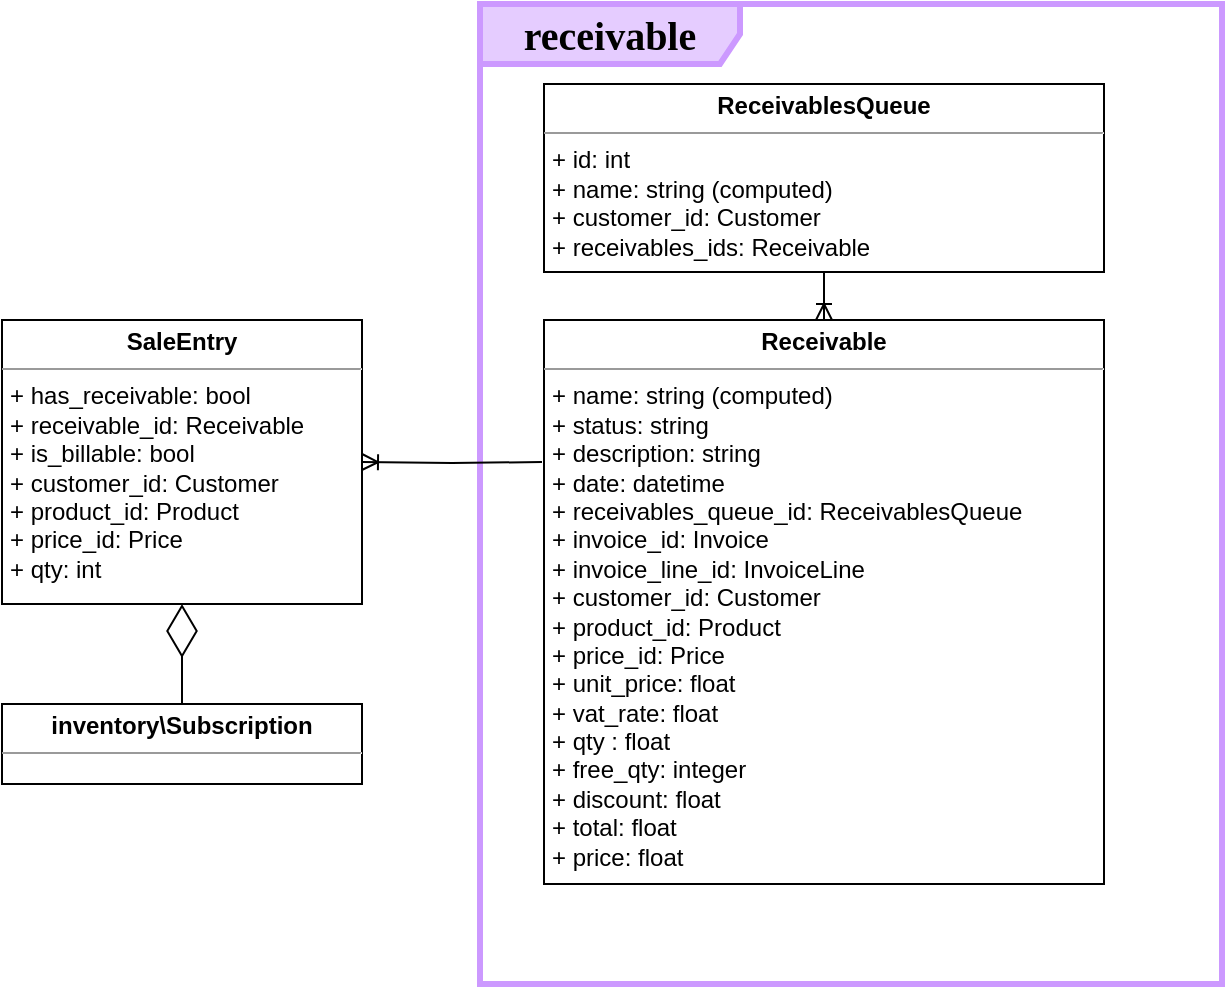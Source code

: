 <mxfile version="21.4.0" type="device">
  <diagram name="Page-1" id="uKoJo8NfshbDeFCchptL">
    <mxGraphModel dx="-624" dy="519" grid="1" gridSize="10" guides="1" tooltips="1" connect="1" arrows="1" fold="1" page="1" pageScale="1" pageWidth="827" pageHeight="1169" math="0" shadow="0">
      <root>
        <mxCell id="0" />
        <mxCell id="1" parent="0" />
        <mxCell id="GoDBj2HVNSx11TXOrV8N-1" value="&lt;font style=&quot;font-size: 20px;&quot;&gt;&lt;b&gt;receivable&lt;/b&gt;&lt;/font&gt;" style="shape=umlFrame;whiteSpace=wrap;html=1;rounded=0;shadow=0;comic=0;labelBackgroundColor=none;strokeWidth=3;fontFamily=Verdana;fontSize=10;align=center;width=130;height=30;fillColor=#E5CCFF;strokeColor=#CC99FF;" parent="1" vertex="1">
          <mxGeometry x="1979" y="40" width="371" height="490" as="geometry" />
        </mxCell>
        <mxCell id="GoDBj2HVNSx11TXOrV8N-2" value="&lt;p style=&quot;margin: 0px ; margin-top: 4px ; text-align: center&quot;&gt;&lt;b&gt;Receivable&lt;/b&gt;&lt;/p&gt;&lt;hr size=&quot;1&quot;&gt;&lt;p style=&quot;margin: 0px ; margin-left: 4px&quot;&gt;&lt;span style=&quot;background-color: initial;&quot;&gt;+ name: string (computed)&lt;/span&gt;&lt;br&gt;&lt;/p&gt;&lt;p style=&quot;border-color: var(--border-color); margin: 0px 0px 0px 4px;&quot;&gt;+ status: string&lt;br style=&quot;border-color: var(--border-color);&quot;&gt;&lt;/p&gt;&lt;p style=&quot;border-color: var(--border-color); margin: 0px 0px 0px 4px;&quot;&gt;+ description: string&lt;br style=&quot;border-color: var(--border-color);&quot;&gt;&lt;/p&gt;&lt;p style=&quot;margin: 0px ; margin-left: 4px&quot;&gt;+ date: datetime&lt;br&gt;&lt;/p&gt;&lt;p style=&quot;margin: 0px ; margin-left: 4px&quot;&gt;+ receivables_queue_id: ReceivablesQueue&lt;br&gt;&lt;/p&gt;&lt;p style=&quot;margin: 0px 0px 0px 4px;&quot;&gt;&lt;span style=&quot;background-color: initial;&quot;&gt;+ invoice_id: Invoice&lt;/span&gt;&lt;br&gt;&lt;/p&gt;&lt;p style=&quot;margin: 0px 0px 0px 4px;&quot;&gt;+ invoice_line_id: InvoiceLine&lt;/p&gt;&lt;p style=&quot;margin: 0px 0px 0px 4px;&quot;&gt;+ customer_id: Customer&lt;/p&gt;&lt;p style=&quot;margin: 0px 0px 0px 4px;&quot;&gt;&lt;span style=&quot;background-color: initial;&quot;&gt;+ product_id: Product&lt;/span&gt;&lt;br&gt;&lt;/p&gt;&lt;p style=&quot;margin: 0px 0px 0px 4px;&quot;&gt;+ price_id: Price&lt;/p&gt;&lt;p style=&quot;margin: 0px 0px 0px 4px;&quot;&gt;+ unit_price: float&lt;/p&gt;&lt;p style=&quot;margin: 0px 0px 0px 4px;&quot;&gt;+ vat_rate: float&lt;/p&gt;&lt;p style=&quot;margin: 0px 0px 0px 4px;&quot;&gt;+ qty : float&lt;/p&gt;&lt;p style=&quot;margin: 0px 0px 0px 4px;&quot;&gt;+ free_qty: integer&lt;/p&gt;&lt;p style=&quot;margin: 0px 0px 0px 4px;&quot;&gt;+ discount: float&lt;/p&gt;&lt;p style=&quot;margin: 0px 0px 0px 4px;&quot;&gt;+ total: float&lt;/p&gt;&lt;p style=&quot;margin: 0px 0px 0px 4px;&quot;&gt;+ price: float&lt;/p&gt;&lt;p style=&quot;margin: 0px 0px 0px 4px;&quot;&gt;&lt;br&gt;&lt;/p&gt;" style="verticalAlign=top;align=left;overflow=fill;fontSize=12;fontFamily=Helvetica;html=1;rounded=0;shadow=0;comic=0;labelBackgroundColor=none;strokeWidth=1" parent="1" vertex="1">
          <mxGeometry x="2011" y="198" width="280" height="282" as="geometry" />
        </mxCell>
        <mxCell id="GoDBj2HVNSx11TXOrV8N-3" value="&lt;p style=&quot;margin: 0px ; margin-top: 4px ; text-align: center&quot;&gt;&lt;b&gt;ReceivablesQueue&lt;/b&gt;&lt;/p&gt;&lt;hr size=&quot;1&quot;&gt;&lt;p style=&quot;margin: 0px ; margin-left: 4px&quot;&gt;+ id: int&lt;/p&gt;&lt;p style=&quot;border-color: var(--border-color); margin: 0px 0px 0px 4px;&quot;&gt;+ name: string (computed)&lt;br&gt;&lt;/p&gt;&lt;p style=&quot;border-color: var(--border-color); margin: 0px 0px 0px 4px;&quot;&gt;+ customer_id: Customer&lt;/p&gt;&lt;p style=&quot;border-color: var(--border-color); margin: 0px 0px 0px 4px;&quot;&gt;&lt;span style=&quot;background-color: initial;&quot;&gt;+ receivables_ids: Receivable&lt;/span&gt;&lt;br&gt;&lt;/p&gt;&lt;p style=&quot;margin: 0px 0px 0px 4px;&quot;&gt;&lt;br&gt;&lt;/p&gt;&lt;p style=&quot;margin: 0px 0px 0px 4px;&quot;&gt;&lt;br&gt;&lt;/p&gt;&lt;p style=&quot;margin: 0px 0px 0px 4px;&quot;&gt;&lt;br&gt;&lt;/p&gt;&lt;p style=&quot;margin: 0px 0px 0px 4px;&quot;&gt;&lt;br&gt;&lt;/p&gt;&lt;p style=&quot;margin: 0px 0px 0px 4px;&quot;&gt;&lt;br&gt;&lt;/p&gt;&lt;p style=&quot;margin: 0px 0px 0px 4px;&quot;&gt;&lt;br&gt;&lt;/p&gt;&lt;p style=&quot;margin: 0px 0px 0px 4px;&quot;&gt;&lt;br&gt;&lt;/p&gt;" style="verticalAlign=top;align=left;overflow=fill;fontSize=12;fontFamily=Helvetica;html=1;rounded=0;shadow=0;comic=0;labelBackgroundColor=none;strokeWidth=1" parent="1" vertex="1">
          <mxGeometry x="2011" y="80" width="280" height="94" as="geometry" />
        </mxCell>
        <mxCell id="GoDBj2HVNSx11TXOrV8N-4" value="" style="edgeStyle=orthogonalEdgeStyle;fontSize=12;html=1;endArrow=ERoneToMany;rounded=0;exitX=0.5;exitY=1;exitDx=0;exitDy=0;entryX=0.5;entryY=0;entryDx=0;entryDy=0;" parent="1" source="GoDBj2HVNSx11TXOrV8N-3" target="GoDBj2HVNSx11TXOrV8N-2" edge="1">
          <mxGeometry width="100" height="100" relative="1" as="geometry">
            <mxPoint x="1981" y="238" as="sourcePoint" />
            <mxPoint x="2081" y="138" as="targetPoint" />
          </mxGeometry>
        </mxCell>
        <mxCell id="GoDBj2HVNSx11TXOrV8N-5" value="&lt;p style=&quot;margin: 0px ; margin-top: 4px ; text-align: center&quot;&gt;&lt;b&gt;SaleEntry&lt;/b&gt;&lt;/p&gt;&lt;hr size=&quot;1&quot;&gt;&lt;p style=&quot;margin: 0px ; margin-left: 4px&quot;&gt;&lt;span style=&quot;background-color: initial;&quot;&gt;+ has_receivable: bool&lt;/span&gt;&lt;br&gt;&lt;/p&gt;&lt;p style=&quot;border-color: var(--border-color); margin: 0px 0px 0px 4px;&quot;&gt;&lt;span style=&quot;background-color: initial;&quot;&gt;+ receivable_id: Receivable&lt;/span&gt;&lt;br&gt;&lt;/p&gt;&lt;p style=&quot;border-color: var(--border-color); margin: 0px 0px 0px 4px;&quot;&gt;&lt;span style=&quot;background-color: initial;&quot;&gt;+ is_billable: bool&lt;/span&gt;&lt;/p&gt;&lt;p style=&quot;border-color: var(--border-color); margin: 0px 0px 0px 4px;&quot;&gt;&lt;span style=&quot;background-color: initial;&quot;&gt;+ customer_id: Customer&lt;/span&gt;&lt;/p&gt;&lt;p style=&quot;border-color: var(--border-color); margin: 0px 0px 0px 4px;&quot;&gt;&lt;span style=&quot;background-color: initial;&quot;&gt;+ product_id: Product&lt;/span&gt;&lt;/p&gt;&lt;p style=&quot;border-color: var(--border-color); margin: 0px 0px 0px 4px;&quot;&gt;&lt;span style=&quot;background-color: initial;&quot;&gt;+ price_id: Price&lt;/span&gt;&lt;/p&gt;&lt;p style=&quot;border-color: var(--border-color); margin: 0px 0px 0px 4px;&quot;&gt;&lt;span style=&quot;background-color: initial;&quot;&gt;+ qty: int&lt;/span&gt;&lt;/p&gt;&lt;p style=&quot;border-color: var(--border-color); margin: 0px 0px 0px 4px;&quot;&gt;&lt;span style=&quot;background-color: initial;&quot;&gt;&lt;br&gt;&lt;/span&gt;&lt;/p&gt;&lt;p style=&quot;margin: 0px 0px 0px 4px;&quot;&gt;&lt;br&gt;&lt;/p&gt;&lt;p style=&quot;margin: 0px 0px 0px 4px;&quot;&gt;&lt;br&gt;&lt;/p&gt;&lt;p style=&quot;margin: 0px 0px 0px 4px;&quot;&gt;&lt;br&gt;&lt;/p&gt;&lt;p style=&quot;margin: 0px 0px 0px 4px;&quot;&gt;&lt;br&gt;&lt;/p&gt;&lt;p style=&quot;margin: 0px 0px 0px 4px;&quot;&gt;&lt;br&gt;&lt;/p&gt;" style="verticalAlign=top;align=left;overflow=fill;fontSize=12;fontFamily=Helvetica;html=1;rounded=0;shadow=0;comic=0;labelBackgroundColor=none;strokeWidth=1" parent="1" vertex="1">
          <mxGeometry x="1740" y="198" width="180" height="142" as="geometry" />
        </mxCell>
        <mxCell id="GoDBj2HVNSx11TXOrV8N-6" value="" style="edgeStyle=orthogonalEdgeStyle;fontSize=12;html=1;endArrow=ERoneToMany;rounded=0;entryX=1;entryY=0.5;entryDx=0;entryDy=0;" parent="1" target="GoDBj2HVNSx11TXOrV8N-5" edge="1">
          <mxGeometry width="100" height="100" relative="1" as="geometry">
            <mxPoint x="2010" y="269" as="sourcePoint" />
            <mxPoint x="1921" y="138" as="targetPoint" />
            <Array as="points" />
          </mxGeometry>
        </mxCell>
        <mxCell id="6RmlyXCjJ49GaDCbr51Z-1" value="" style="endArrow=diamondThin;endFill=0;endSize=24;html=1;rounded=0;edgeStyle=orthogonalEdgeStyle;entryX=0.5;entryY=1;entryDx=0;entryDy=0;" parent="1" source="6RmlyXCjJ49GaDCbr51Z-2" target="GoDBj2HVNSx11TXOrV8N-5" edge="1">
          <mxGeometry width="160" relative="1" as="geometry">
            <mxPoint x="1661" y="381.75" as="sourcePoint" />
            <mxPoint x="1802" y="321.75" as="targetPoint" />
          </mxGeometry>
        </mxCell>
        <mxCell id="6RmlyXCjJ49GaDCbr51Z-2" value="&lt;p style=&quot;margin: 0px ; margin-top: 4px ; text-align: center&quot;&gt;&lt;b&gt;inventory\Subscription&lt;/b&gt;&lt;/p&gt;&lt;hr size=&quot;1&quot;&gt;&lt;p style=&quot;margin: 0px ; margin-left: 4px&quot;&gt;&lt;br&gt;&lt;/p&gt;" style="verticalAlign=top;align=left;overflow=fill;fontSize=12;fontFamily=Helvetica;html=1;rounded=0;shadow=0;comic=0;labelBackgroundColor=none;strokeWidth=1" parent="1" vertex="1">
          <mxGeometry x="1740" y="390" width="180" height="40" as="geometry" />
        </mxCell>
      </root>
    </mxGraphModel>
  </diagram>
</mxfile>
